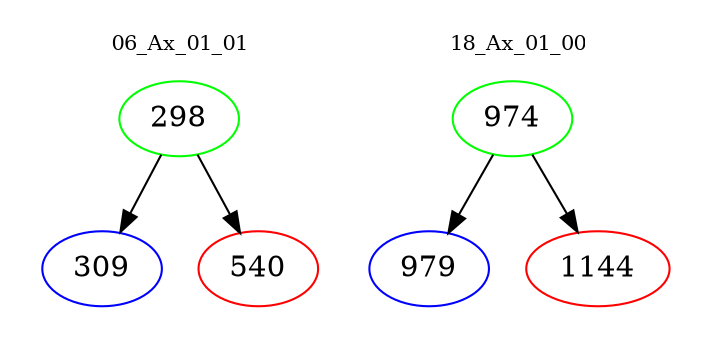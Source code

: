digraph{
subgraph cluster_0 {
color = white
label = "06_Ax_01_01";
fontsize=10;
T0_298 [label="298", color="green"]
T0_298 -> T0_309 [color="black"]
T0_309 [label="309", color="blue"]
T0_298 -> T0_540 [color="black"]
T0_540 [label="540", color="red"]
}
subgraph cluster_1 {
color = white
label = "18_Ax_01_00";
fontsize=10;
T1_974 [label="974", color="green"]
T1_974 -> T1_979 [color="black"]
T1_979 [label="979", color="blue"]
T1_974 -> T1_1144 [color="black"]
T1_1144 [label="1144", color="red"]
}
}
